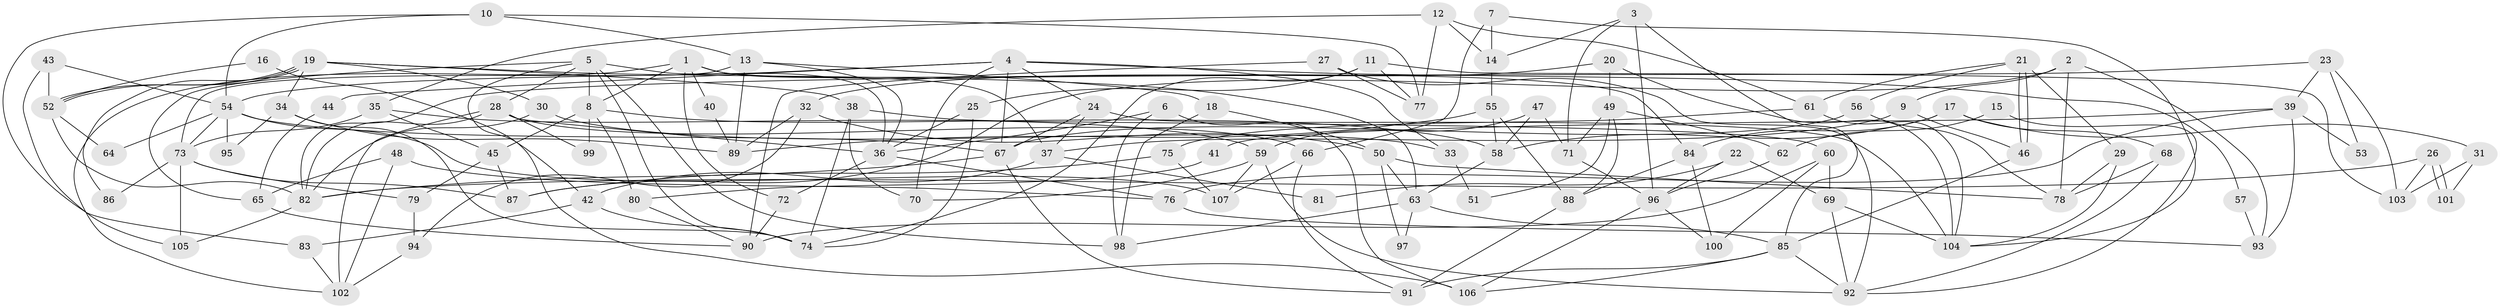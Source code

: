 // coarse degree distribution, {9: 0.05333333333333334, 12: 0.013333333333333334, 4: 0.26666666666666666, 10: 0.013333333333333334, 3: 0.26666666666666666, 5: 0.10666666666666667, 17: 0.013333333333333334, 7: 0.06666666666666667, 6: 0.05333333333333334, 2: 0.13333333333333333, 8: 0.013333333333333334}
// Generated by graph-tools (version 1.1) at 2025/50/03/04/25 22:50:57]
// undirected, 107 vertices, 214 edges
graph export_dot {
  node [color=gray90,style=filled];
  1;
  2;
  3;
  4;
  5;
  6;
  7;
  8;
  9;
  10;
  11;
  12;
  13;
  14;
  15;
  16;
  17;
  18;
  19;
  20;
  21;
  22;
  23;
  24;
  25;
  26;
  27;
  28;
  29;
  30;
  31;
  32;
  33;
  34;
  35;
  36;
  37;
  38;
  39;
  40;
  41;
  42;
  43;
  44;
  45;
  46;
  47;
  48;
  49;
  50;
  51;
  52;
  53;
  54;
  55;
  56;
  57;
  58;
  59;
  60;
  61;
  62;
  63;
  64;
  65;
  66;
  67;
  68;
  69;
  70;
  71;
  72;
  73;
  74;
  75;
  76;
  77;
  78;
  79;
  80;
  81;
  82;
  83;
  84;
  85;
  86;
  87;
  88;
  89;
  90;
  91;
  92;
  93;
  94;
  95;
  96;
  97;
  98;
  99;
  100;
  101;
  102;
  103;
  104;
  105;
  106;
  107;
  1 -- 37;
  1 -- 102;
  1 -- 8;
  1 -- 40;
  1 -- 72;
  1 -- 84;
  2 -- 9;
  2 -- 87;
  2 -- 78;
  2 -- 93;
  3 -- 71;
  3 -- 85;
  3 -- 14;
  3 -- 96;
  4 -- 24;
  4 -- 54;
  4 -- 33;
  4 -- 44;
  4 -- 57;
  4 -- 67;
  4 -- 70;
  5 -- 74;
  5 -- 8;
  5 -- 28;
  5 -- 36;
  5 -- 42;
  5 -- 65;
  5 -- 98;
  6 -- 36;
  6 -- 98;
  6 -- 106;
  7 -- 66;
  7 -- 104;
  7 -- 14;
  8 -- 45;
  8 -- 58;
  8 -- 80;
  8 -- 99;
  9 -- 37;
  9 -- 46;
  10 -- 54;
  10 -- 13;
  10 -- 77;
  10 -- 83;
  11 -- 25;
  11 -- 77;
  11 -- 74;
  11 -- 103;
  12 -- 14;
  12 -- 35;
  12 -- 61;
  12 -- 77;
  13 -- 18;
  13 -- 73;
  13 -- 36;
  13 -- 89;
  14 -- 55;
  15 -- 92;
  15 -- 62;
  16 -- 106;
  16 -- 52;
  17 -- 68;
  17 -- 84;
  17 -- 31;
  17 -- 58;
  18 -- 50;
  18 -- 98;
  19 -- 63;
  19 -- 52;
  19 -- 52;
  19 -- 30;
  19 -- 34;
  19 -- 38;
  19 -- 86;
  20 -- 104;
  20 -- 49;
  20 -- 32;
  21 -- 46;
  21 -- 46;
  21 -- 61;
  21 -- 29;
  21 -- 56;
  22 -- 96;
  22 -- 69;
  22 -- 81;
  23 -- 82;
  23 -- 103;
  23 -- 39;
  23 -- 53;
  24 -- 67;
  24 -- 104;
  24 -- 37;
  25 -- 36;
  25 -- 74;
  26 -- 82;
  26 -- 101;
  26 -- 101;
  26 -- 103;
  27 -- 77;
  27 -- 90;
  27 -- 92;
  28 -- 36;
  28 -- 66;
  28 -- 82;
  28 -- 99;
  28 -- 102;
  29 -- 78;
  29 -- 104;
  30 -- 82;
  30 -- 33;
  31 -- 103;
  31 -- 101;
  32 -- 89;
  32 -- 50;
  32 -- 94;
  33 -- 51;
  34 -- 89;
  34 -- 74;
  34 -- 95;
  35 -- 45;
  35 -- 59;
  35 -- 73;
  36 -- 72;
  36 -- 76;
  37 -- 42;
  37 -- 81;
  38 -- 74;
  38 -- 60;
  38 -- 70;
  39 -- 93;
  39 -- 41;
  39 -- 53;
  39 -- 76;
  40 -- 89;
  41 -- 80;
  42 -- 74;
  42 -- 83;
  43 -- 52;
  43 -- 105;
  43 -- 54;
  44 -- 65;
  45 -- 79;
  45 -- 87;
  46 -- 85;
  47 -- 59;
  47 -- 58;
  47 -- 71;
  48 -- 102;
  48 -- 76;
  48 -- 65;
  49 -- 88;
  49 -- 71;
  49 -- 51;
  49 -- 62;
  50 -- 63;
  50 -- 78;
  50 -- 97;
  52 -- 82;
  52 -- 64;
  54 -- 67;
  54 -- 64;
  54 -- 73;
  54 -- 95;
  54 -- 107;
  55 -- 58;
  55 -- 88;
  55 -- 89;
  56 -- 78;
  56 -- 67;
  57 -- 93;
  58 -- 63;
  59 -- 107;
  59 -- 70;
  59 -- 92;
  60 -- 90;
  60 -- 69;
  60 -- 100;
  61 -- 104;
  61 -- 75;
  62 -- 96;
  63 -- 85;
  63 -- 97;
  63 -- 98;
  65 -- 90;
  66 -- 91;
  66 -- 107;
  67 -- 82;
  67 -- 91;
  68 -- 78;
  68 -- 92;
  69 -- 92;
  69 -- 104;
  71 -- 96;
  72 -- 90;
  73 -- 79;
  73 -- 86;
  73 -- 87;
  73 -- 105;
  75 -- 107;
  75 -- 87;
  76 -- 93;
  79 -- 94;
  80 -- 90;
  82 -- 105;
  83 -- 102;
  84 -- 88;
  84 -- 100;
  85 -- 106;
  85 -- 92;
  85 -- 91;
  88 -- 91;
  94 -- 102;
  96 -- 100;
  96 -- 106;
}
